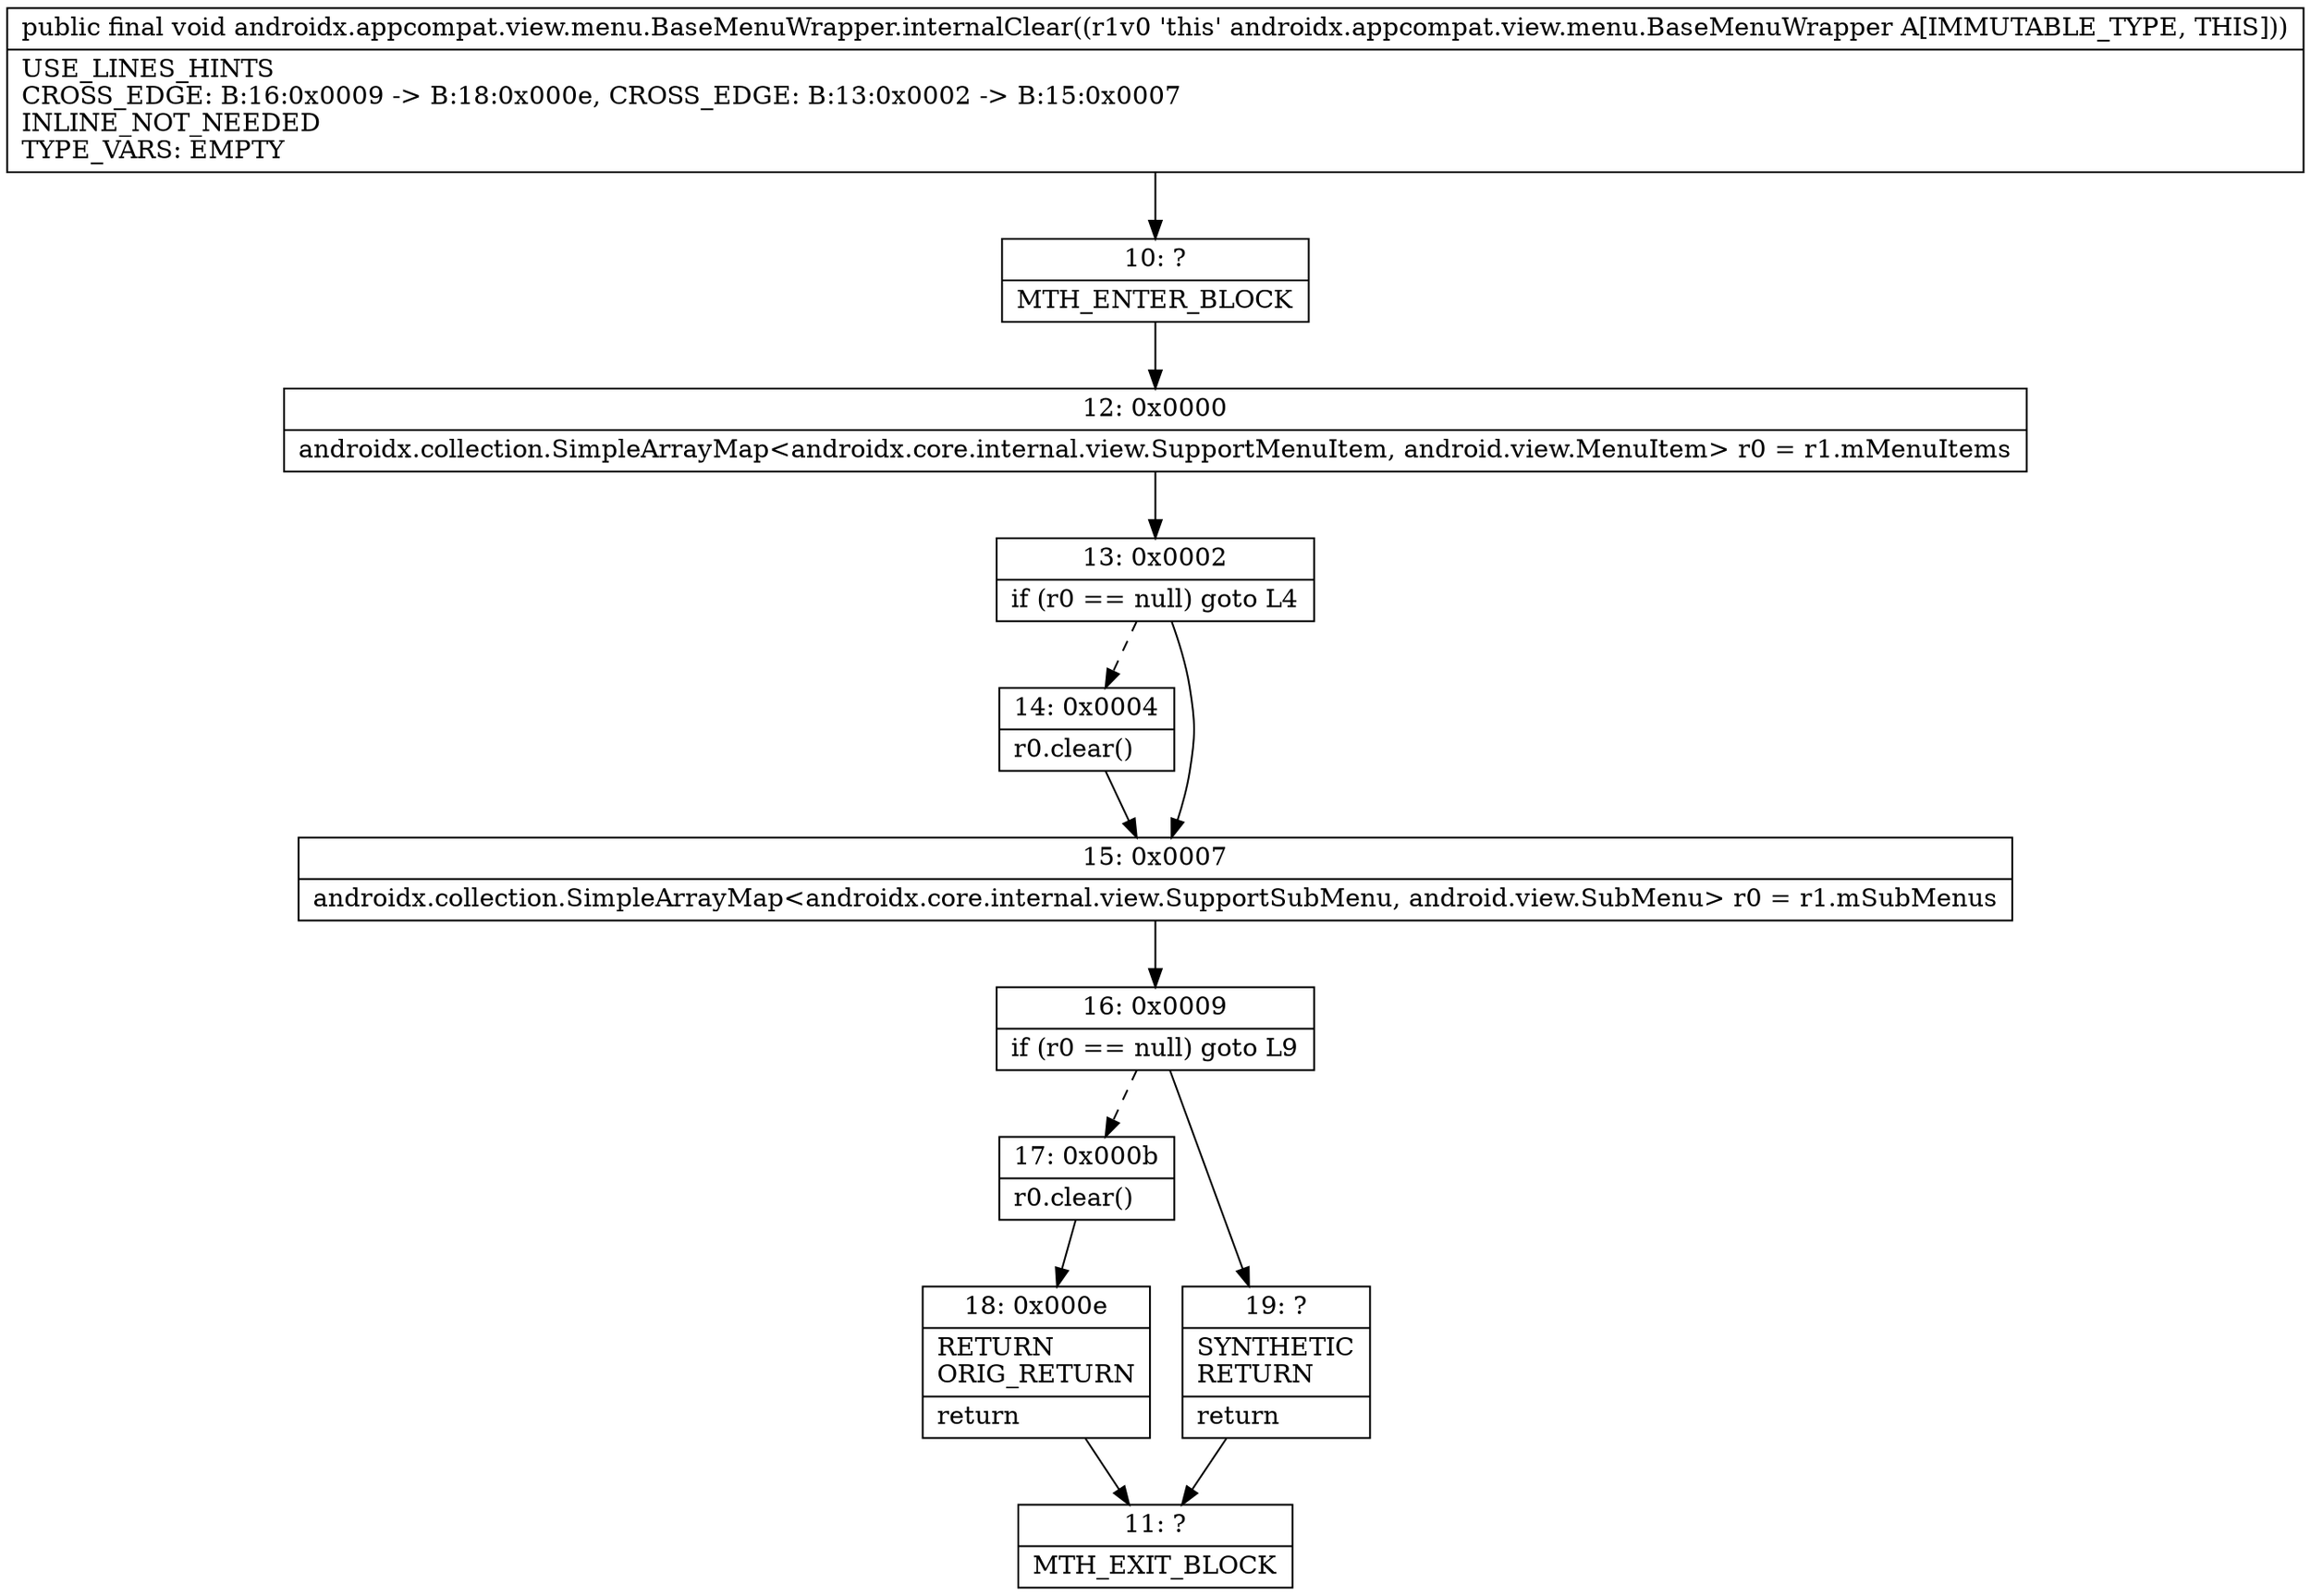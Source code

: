 digraph "CFG forandroidx.appcompat.view.menu.BaseMenuWrapper.internalClear()V" {
Node_10 [shape=record,label="{10\:\ ?|MTH_ENTER_BLOCK\l}"];
Node_12 [shape=record,label="{12\:\ 0x0000|androidx.collection.SimpleArrayMap\<androidx.core.internal.view.SupportMenuItem, android.view.MenuItem\> r0 = r1.mMenuItems\l}"];
Node_13 [shape=record,label="{13\:\ 0x0002|if (r0 == null) goto L4\l}"];
Node_14 [shape=record,label="{14\:\ 0x0004|r0.clear()\l}"];
Node_15 [shape=record,label="{15\:\ 0x0007|androidx.collection.SimpleArrayMap\<androidx.core.internal.view.SupportSubMenu, android.view.SubMenu\> r0 = r1.mSubMenus\l}"];
Node_16 [shape=record,label="{16\:\ 0x0009|if (r0 == null) goto L9\l}"];
Node_17 [shape=record,label="{17\:\ 0x000b|r0.clear()\l}"];
Node_18 [shape=record,label="{18\:\ 0x000e|RETURN\lORIG_RETURN\l|return\l}"];
Node_11 [shape=record,label="{11\:\ ?|MTH_EXIT_BLOCK\l}"];
Node_19 [shape=record,label="{19\:\ ?|SYNTHETIC\lRETURN\l|return\l}"];
MethodNode[shape=record,label="{public final void androidx.appcompat.view.menu.BaseMenuWrapper.internalClear((r1v0 'this' androidx.appcompat.view.menu.BaseMenuWrapper A[IMMUTABLE_TYPE, THIS]))  | USE_LINES_HINTS\lCROSS_EDGE: B:16:0x0009 \-\> B:18:0x000e, CROSS_EDGE: B:13:0x0002 \-\> B:15:0x0007\lINLINE_NOT_NEEDED\lTYPE_VARS: EMPTY\l}"];
MethodNode -> Node_10;Node_10 -> Node_12;
Node_12 -> Node_13;
Node_13 -> Node_14[style=dashed];
Node_13 -> Node_15;
Node_14 -> Node_15;
Node_15 -> Node_16;
Node_16 -> Node_17[style=dashed];
Node_16 -> Node_19;
Node_17 -> Node_18;
Node_18 -> Node_11;
Node_19 -> Node_11;
}

